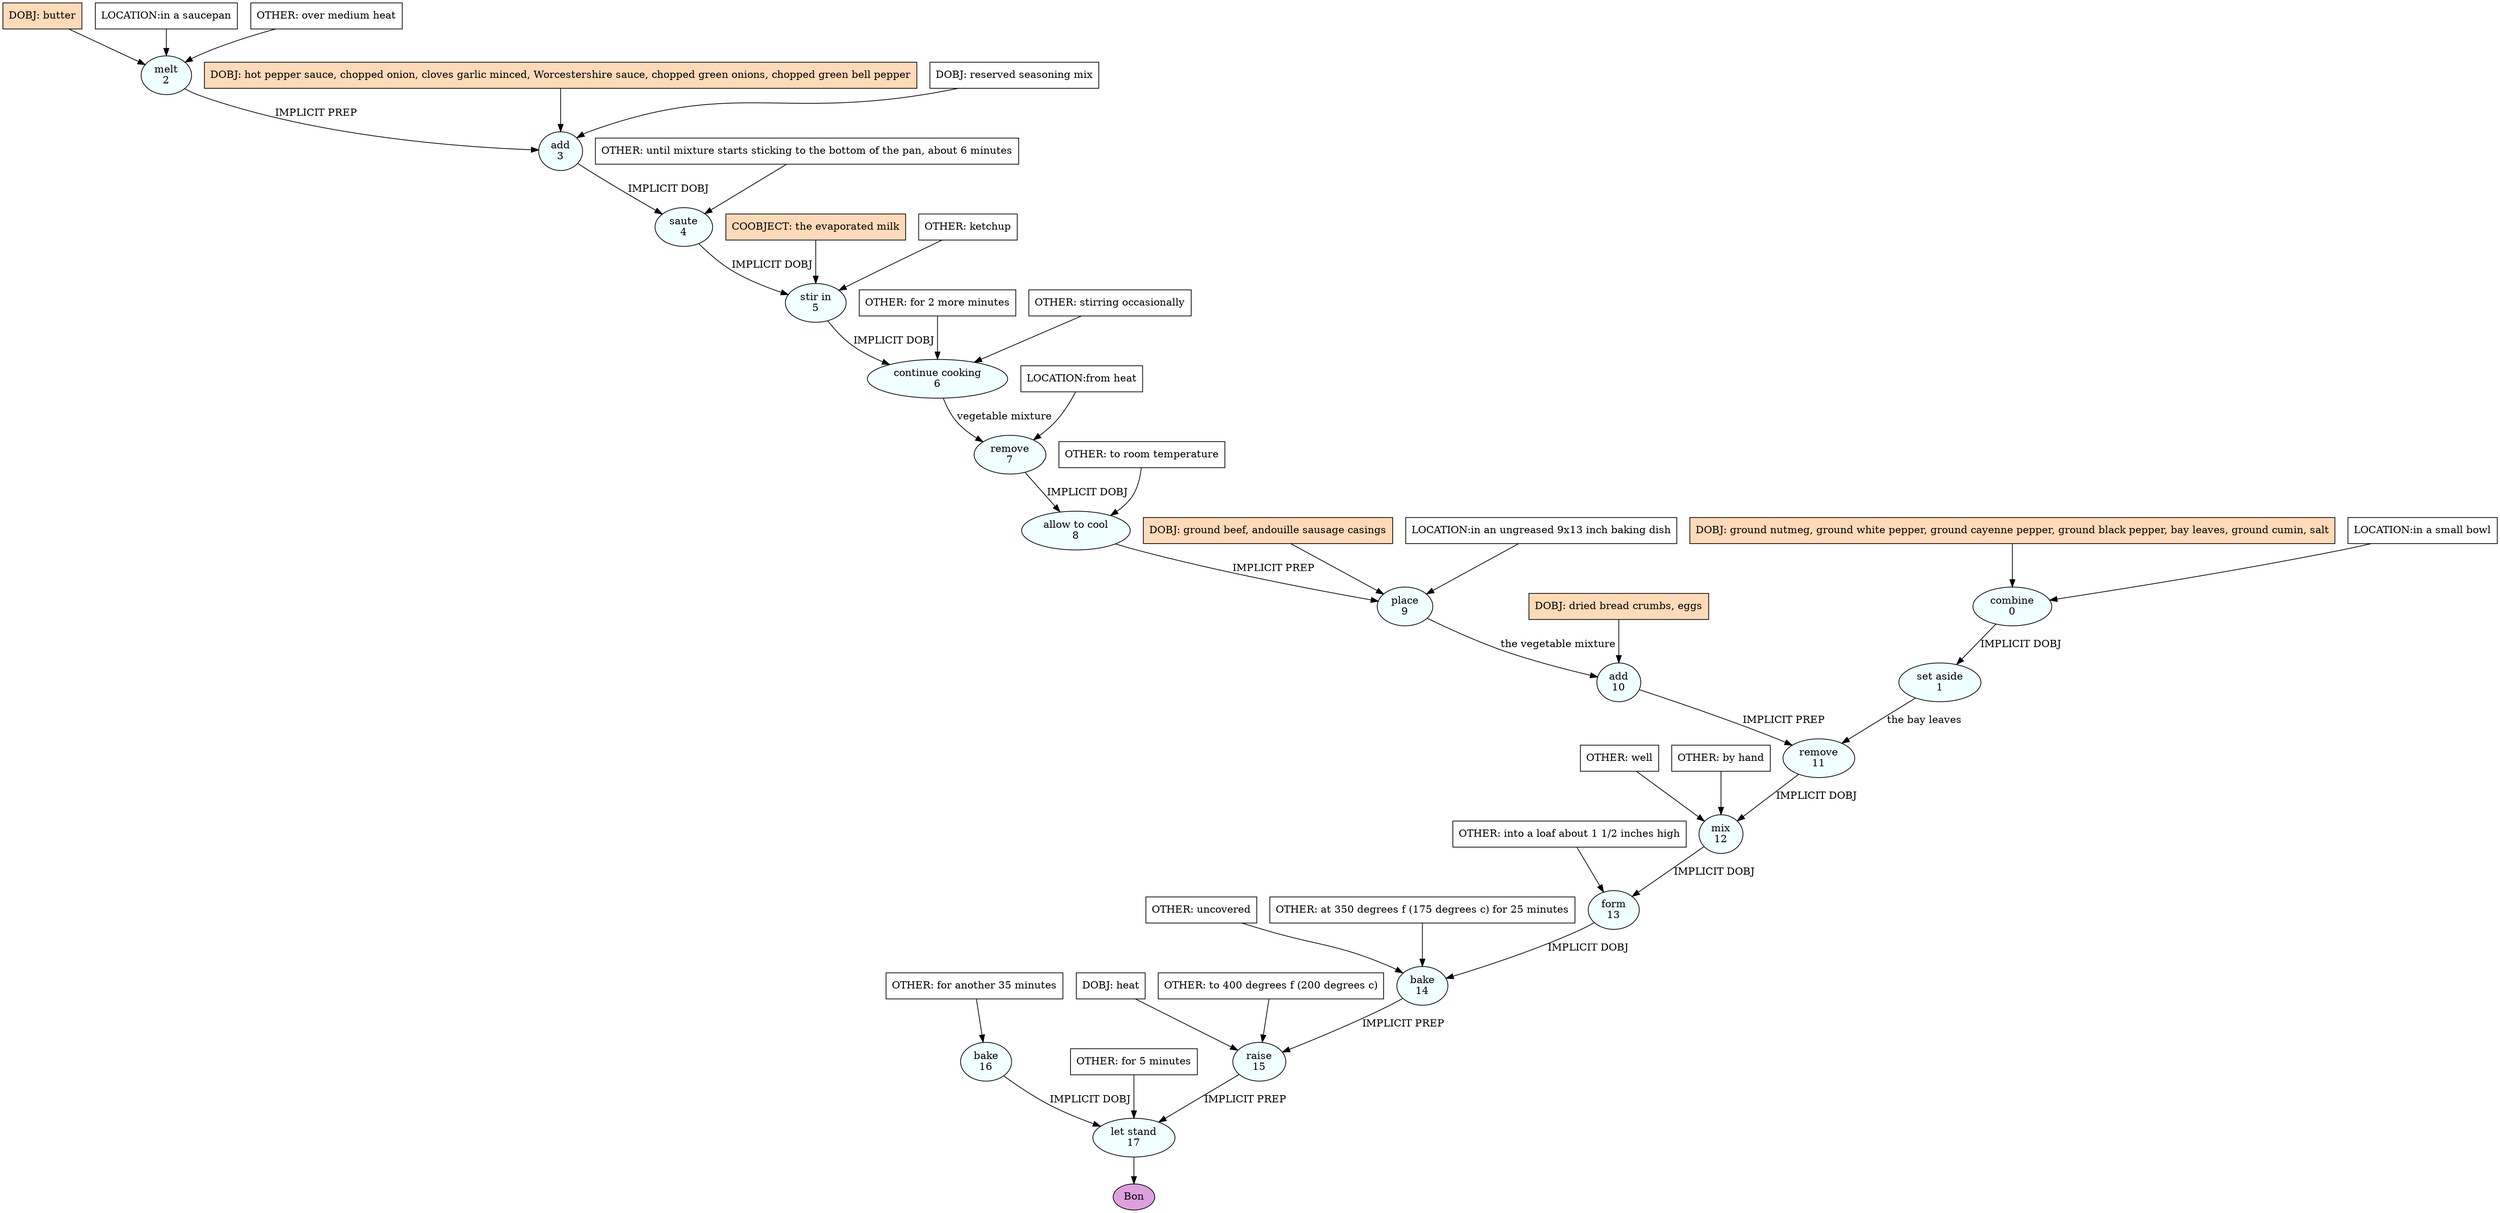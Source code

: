 digraph recipe {
E0[label="combine
0", shape=oval, style=filled, fillcolor=azure]
E1[label="set aside
1", shape=oval, style=filled, fillcolor=azure]
E2[label="melt
2", shape=oval, style=filled, fillcolor=azure]
E3[label="add
3", shape=oval, style=filled, fillcolor=azure]
E4[label="saute
4", shape=oval, style=filled, fillcolor=azure]
E5[label="stir in
5", shape=oval, style=filled, fillcolor=azure]
E6[label="continue cooking
6", shape=oval, style=filled, fillcolor=azure]
E7[label="remove
7", shape=oval, style=filled, fillcolor=azure]
E8[label="allow to cool
8", shape=oval, style=filled, fillcolor=azure]
E9[label="place
9", shape=oval, style=filled, fillcolor=azure]
E10[label="add
10", shape=oval, style=filled, fillcolor=azure]
E11[label="remove
11", shape=oval, style=filled, fillcolor=azure]
E12[label="mix
12", shape=oval, style=filled, fillcolor=azure]
E13[label="form
13", shape=oval, style=filled, fillcolor=azure]
E14[label="bake
14", shape=oval, style=filled, fillcolor=azure]
E15[label="raise
15", shape=oval, style=filled, fillcolor=azure]
E16[label="bake
16", shape=oval, style=filled, fillcolor=azure]
E17[label="let stand
17", shape=oval, style=filled, fillcolor=azure]
O16_0[label="OTHER: for another 35 minutes", shape=box, style=filled, fillcolor=white]
O16_0 -> E16
D2[label="DOBJ: butter", shape=box, style=filled, fillcolor=peachpuff]
D2 -> E2
P2_0[label="LOCATION:in a saucepan", shape=box, style=filled, fillcolor=white]
P2_0 -> E2
O2_0[label="OTHER: over medium heat", shape=box, style=filled, fillcolor=white]
O2_0 -> E2
D0[label="DOBJ: ground nutmeg, ground white pepper, ground cayenne pepper, ground black pepper, bay leaves, ground cumin, salt", shape=box, style=filled, fillcolor=peachpuff]
D0 -> E0
P0_0[label="LOCATION:in a small bowl", shape=box, style=filled, fillcolor=white]
P0_0 -> E0
E0 -> E1 [label="IMPLICIT DOBJ"]
D3_ing[label="DOBJ: hot pepper sauce, chopped onion, cloves garlic minced, Worcestershire sauce, chopped green onions, chopped green bell pepper", shape=box, style=filled, fillcolor=peachpuff]
D3_ing -> E3
D3_0[label="DOBJ: reserved seasoning mix", shape=box, style=filled, fillcolor=white]
D3_0 -> E3
E2 -> E3 [label="IMPLICIT PREP"]
E3 -> E4 [label="IMPLICIT DOBJ"]
O4_0_0[label="OTHER: until mixture starts sticking to the bottom of the pan, about 6 minutes", shape=box, style=filled, fillcolor=white]
O4_0_0 -> E4
E4 -> E5 [label="IMPLICIT DOBJ"]
P5_0_ing[label="COOBJECT: the evaporated milk", shape=box, style=filled, fillcolor=peachpuff]
P5_0_ing -> E5
O5_0_0[label="OTHER: ketchup", shape=box, style=filled, fillcolor=white]
O5_0_0 -> E5
E5 -> E6 [label="IMPLICIT DOBJ"]
O6_0_0[label="OTHER: for 2 more minutes", shape=box, style=filled, fillcolor=white]
O6_0_0 -> E6
O6_1_0[label="OTHER: stirring occasionally", shape=box, style=filled, fillcolor=white]
O6_1_0 -> E6
E6 -> E7 [label="vegetable mixture"]
P7_0_0[label="LOCATION:from heat", shape=box, style=filled, fillcolor=white]
P7_0_0 -> E7
E7 -> E8 [label="IMPLICIT DOBJ"]
O8_0_0[label="OTHER: to room temperature", shape=box, style=filled, fillcolor=white]
O8_0_0 -> E8
D9_ing[label="DOBJ: ground beef, andouille sausage casings", shape=box, style=filled, fillcolor=peachpuff]
D9_ing -> E9
E8 -> E9 [label="IMPLICIT PREP"]
P9_1_0[label="LOCATION:in an ungreased 9x13 inch baking dish", shape=box, style=filled, fillcolor=white]
P9_1_0 -> E9
D10_ing[label="DOBJ: dried bread crumbs, eggs", shape=box, style=filled, fillcolor=peachpuff]
D10_ing -> E10
E9 -> E10 [label="the vegetable mixture"]
E1 -> E11 [label="the bay leaves"]
E10 -> E11 [label="IMPLICIT PREP"]
E11 -> E12 [label="IMPLICIT DOBJ"]
O12_0_0[label="OTHER: well", shape=box, style=filled, fillcolor=white]
O12_0_0 -> E12
O12_1_0[label="OTHER: by hand", shape=box, style=filled, fillcolor=white]
O12_1_0 -> E12
E12 -> E13 [label="IMPLICIT DOBJ"]
O13_0_0[label="OTHER: into a loaf about 1 1/2 inches high", shape=box, style=filled, fillcolor=white]
O13_0_0 -> E13
E13 -> E14 [label="IMPLICIT DOBJ"]
O14_0_0[label="OTHER: uncovered", shape=box, style=filled, fillcolor=white]
O14_0_0 -> E14
O14_1_0[label="OTHER: at 350 degrees f (175 degrees c) for 25 minutes", shape=box, style=filled, fillcolor=white]
O14_1_0 -> E14
D15_0[label="DOBJ: heat", shape=box, style=filled, fillcolor=white]
D15_0 -> E15
E14 -> E15 [label="IMPLICIT PREP"]
O15_0_0[label="OTHER: to 400 degrees f (200 degrees c)", shape=box, style=filled, fillcolor=white]
O15_0_0 -> E15
E16 -> E17 [label="IMPLICIT DOBJ"]
E15 -> E17 [label="IMPLICIT PREP"]
O17_0_0[label="OTHER: for 5 minutes", shape=box, style=filled, fillcolor=white]
O17_0_0 -> E17
EOR[label="Bon", shape=oval, style=filled, fillcolor=plum]
E17 -> EOR
}
